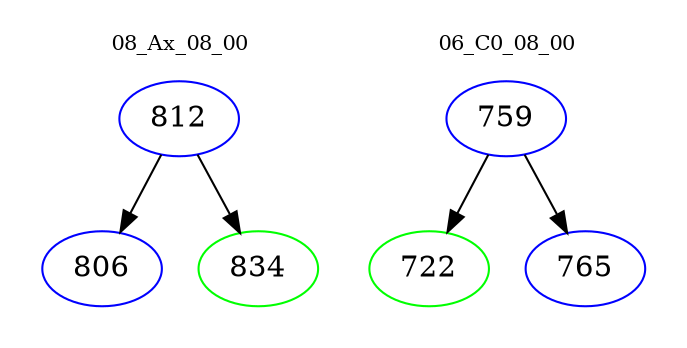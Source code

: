 digraph{
subgraph cluster_0 {
color = white
label = "08_Ax_08_00";
fontsize=10;
T0_812 [label="812", color="blue"]
T0_812 -> T0_806 [color="black"]
T0_806 [label="806", color="blue"]
T0_812 -> T0_834 [color="black"]
T0_834 [label="834", color="green"]
}
subgraph cluster_1 {
color = white
label = "06_C0_08_00";
fontsize=10;
T1_759 [label="759", color="blue"]
T1_759 -> T1_722 [color="black"]
T1_722 [label="722", color="green"]
T1_759 -> T1_765 [color="black"]
T1_765 [label="765", color="blue"]
}
}
